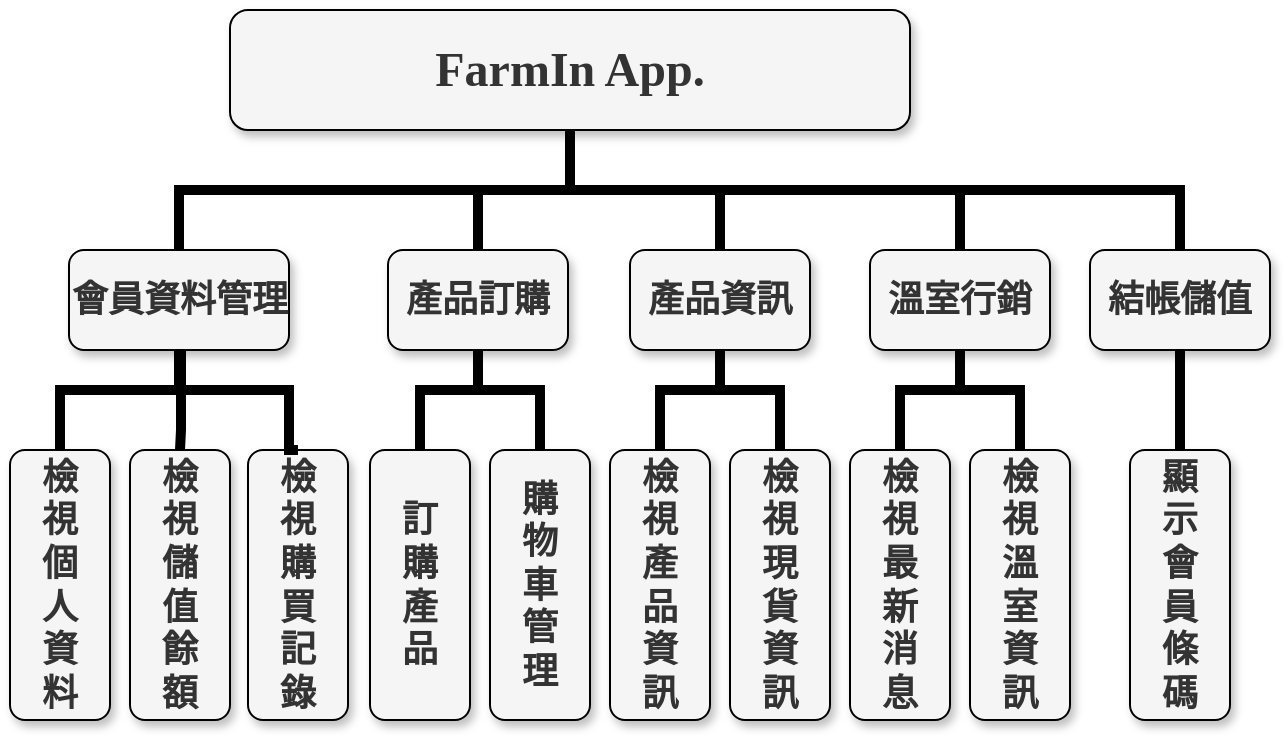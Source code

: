 <mxfile version="12.9.13" type="device"><diagram id="zmfncYiro4wqxtNZEXMW" name="第1頁"><mxGraphModel dx="1086" dy="806" grid="1" gridSize="10" guides="1" tooltips="1" connect="1" arrows="1" fold="1" page="1" pageScale="1" pageWidth="827" pageHeight="1169" math="0" shadow="0"><root><mxCell id="0"/><mxCell id="1" parent="0"/><mxCell id="0HDYXF1GStUbBi7hMj3O-1" value="訂購產品" style="whiteSpace=wrap;rounded=1;shadow=1;fontStyle=1;fontSize=18;fontFamily=Noto Sans TC;spacingTop=0;spacing=10;fillColor=#f5f5f5;strokeColor=#000000;fontColor=#333333;" parent="1" vertex="1"><mxGeometry x="290" y="230" width="50" height="135" as="geometry"/></mxCell><mxCell id="0HDYXF1GStUbBi7hMj3O-2" value="檢視現貨資訊" style="whiteSpace=wrap;rounded=1;shadow=1;fontStyle=1;fontSize=18;fontFamily=Noto Sans TC;spacing=10;fillColor=#f5f5f5;strokeColor=#000000;fontColor=#333333;" parent="1" vertex="1"><mxGeometry x="470" y="230" width="50" height="135" as="geometry"/></mxCell><mxCell id="0HDYXF1GStUbBi7hMj3O-4" value="結帳儲值" style="whiteSpace=wrap;rounded=1;shadow=1;fontStyle=1;fontSize=18;fontFamily=Noto Sans TC;fillColor=#f5f5f5;strokeColor=#000000;fontColor=#333333;" parent="1" vertex="1"><mxGeometry x="650" y="130" width="90" height="50" as="geometry"/></mxCell><mxCell id="0HDYXF1GStUbBi7hMj3O-6" value="檢視購買記錄" style="whiteSpace=wrap;rounded=1;shadow=1;fontStyle=1;fontSize=18;fontFamily=Noto Sans TC;spacing=10;fillColor=#f5f5f5;strokeColor=#000000;fontColor=#333333;" parent="1" vertex="1"><mxGeometry x="229" y="230" width="50" height="135" as="geometry"/></mxCell><mxCell id="0HDYXF1GStUbBi7hMj3O-7" value="檢視儲值餘額" style="whiteSpace=wrap;rounded=1;shadow=1;fontStyle=1;fontSize=18;fontFamily=Noto Sans TC;spacing=10;fillColor=#f5f5f5;strokeColor=#000000;fontColor=#333333;" parent="1" vertex="1"><mxGeometry x="170" y="230" width="50" height="135" as="geometry"/></mxCell><mxCell id="0HDYXF1GStUbBi7hMj3O-10" value="檢視產品資訊" style="whiteSpace=wrap;rounded=1;shadow=1;fontStyle=1;fontSize=18;fontFamily=Noto Sans TC;spacing=10;fillColor=#f5f5f5;strokeColor=#000000;fontColor=#333333;" parent="1" vertex="1"><mxGeometry x="410" y="230.0" width="50" height="135" as="geometry"/></mxCell><mxCell id="0HDYXF1GStUbBi7hMj3O-12" value="溫室行銷" style="whiteSpace=wrap;rounded=1;shadow=1;fontStyle=1;fontSize=18;fontFamily=Noto Sans TC;fillColor=#f5f5f5;strokeColor=#000000;fontColor=#333333;" parent="1" vertex="1"><mxGeometry x="540" y="130" width="90" height="50" as="geometry"/></mxCell><mxCell id="0HDYXF1GStUbBi7hMj3O-15" style="edgeStyle=orthogonalEdgeStyle;rounded=0;orthogonalLoop=1;jettySize=auto;html=1;entryX=0.5;entryY=0;entryDx=0;entryDy=0;endArrow=none;endFill=0;fillColor=#f5f5f5;strokeColor=#000000;strokeWidth=5;" parent="1" source="0HDYXF1GStUbBi7hMj3O-21" target="0HDYXF1GStUbBi7hMj3O-26" edge="1"><mxGeometry relative="1" as="geometry"><Array as="points"><mxPoint x="390" y="100"/><mxPoint x="195" y="100"/></Array></mxGeometry></mxCell><mxCell id="0HDYXF1GStUbBi7hMj3O-16" style="edgeStyle=orthogonalEdgeStyle;rounded=0;orthogonalLoop=1;jettySize=auto;html=1;entryX=0.5;entryY=0;entryDx=0;entryDy=0;endArrow=none;endFill=0;fillColor=#f5f5f5;strokeColor=#000000;strokeWidth=5;" parent="1" source="0HDYXF1GStUbBi7hMj3O-21" target="0HDYXF1GStUbBi7hMj3O-33" edge="1"><mxGeometry relative="1" as="geometry"/></mxCell><mxCell id="0HDYXF1GStUbBi7hMj3O-17" style="edgeStyle=orthogonalEdgeStyle;rounded=0;orthogonalLoop=1;jettySize=auto;html=1;entryX=0.5;entryY=0;entryDx=0;entryDy=0;endArrow=none;endFill=0;fillColor=#f5f5f5;strokeColor=#000000;strokeWidth=5;" parent="1" source="0HDYXF1GStUbBi7hMj3O-21" target="0HDYXF1GStUbBi7hMj3O-29" edge="1"><mxGeometry relative="1" as="geometry"/></mxCell><mxCell id="0HDYXF1GStUbBi7hMj3O-18" style="edgeStyle=orthogonalEdgeStyle;rounded=0;orthogonalLoop=1;jettySize=auto;html=1;entryX=0.5;entryY=0;entryDx=0;entryDy=0;endArrow=none;endFill=0;fillColor=#f5f5f5;strokeColor=#000000;strokeWidth=5;" parent="1" source="0HDYXF1GStUbBi7hMj3O-21" target="0HDYXF1GStUbBi7hMj3O-12" edge="1"><mxGeometry relative="1" as="geometry"><Array as="points"><mxPoint x="390" y="100"/><mxPoint x="585" y="100"/></Array></mxGeometry></mxCell><mxCell id="0HDYXF1GStUbBi7hMj3O-19" style="edgeStyle=orthogonalEdgeStyle;rounded=0;orthogonalLoop=1;jettySize=auto;html=1;entryX=0.5;entryY=0;entryDx=0;entryDy=0;endArrow=none;endFill=0;fillColor=#f5f5f5;strokeColor=#000000;strokeWidth=5;" parent="1" source="0HDYXF1GStUbBi7hMj3O-21" target="0HDYXF1GStUbBi7hMj3O-4" edge="1"><mxGeometry relative="1" as="geometry"><Array as="points"><mxPoint x="390" y="100"/><mxPoint x="695" y="100"/></Array></mxGeometry></mxCell><mxCell id="0HDYXF1GStUbBi7hMj3O-21" value="FarmIn App." style="whiteSpace=wrap;rounded=1;shadow=1;fontStyle=1;fontSize=24;fontFamily=Noto Sans TC;fillColor=#f5f5f5;strokeColor=#000000;fontColor=#333333;" parent="1" vertex="1"><mxGeometry x="220" y="10" width="340" height="60" as="geometry"/></mxCell><mxCell id="0HDYXF1GStUbBi7hMj3O-22" style="edgeStyle=orthogonalEdgeStyle;rounded=0;orthogonalLoop=1;jettySize=auto;html=1;entryX=0.5;entryY=0;entryDx=0;entryDy=0;endArrow=none;endFill=0;fillColor=#f5f5f5;strokeColor=#000000;strokeWidth=5;" parent="1" source="0HDYXF1GStUbBi7hMj3O-26" target="0HDYXF1GStUbBi7hMj3O-36" edge="1"><mxGeometry relative="1" as="geometry"><mxPoint x="104.5" y="230" as="targetPoint"/><Array as="points"><mxPoint x="194.5" y="200"/><mxPoint x="135.5" y="200"/></Array></mxGeometry></mxCell><mxCell id="0HDYXF1GStUbBi7hMj3O-23" style="edgeStyle=orthogonalEdgeStyle;rounded=0;orthogonalLoop=1;jettySize=auto;html=1;entryX=0.5;entryY=0;entryDx=0;entryDy=0;endArrow=none;endFill=0;fillColor=#f5f5f5;strokeColor=#000000;strokeWidth=5;" parent="1" source="0HDYXF1GStUbBi7hMj3O-26" target="0HDYXF1GStUbBi7hMj3O-7" edge="1"><mxGeometry relative="1" as="geometry"><Array as="points"><mxPoint x="195.5" y="220"/><mxPoint x="195.5" y="220"/></Array></mxGeometry></mxCell><mxCell id="0HDYXF1GStUbBi7hMj3O-24" style="edgeStyle=orthogonalEdgeStyle;rounded=0;orthogonalLoop=1;jettySize=auto;html=1;entryX=0.5;entryY=0;entryDx=0;entryDy=0;exitX=0.5;exitY=1;exitDx=0;exitDy=0;endArrow=none;endFill=0;fillColor=#f5f5f5;strokeColor=#000000;strokeWidth=5;" parent="1" source="0HDYXF1GStUbBi7hMj3O-26" target="0HDYXF1GStUbBi7hMj3O-6" edge="1"><mxGeometry relative="1" as="geometry"><mxPoint x="179.5" y="190" as="sourcePoint"/><Array as="points"><mxPoint x="194.5" y="200"/><mxPoint x="249.5" y="200"/><mxPoint x="249.5" y="230"/></Array></mxGeometry></mxCell><mxCell id="0HDYXF1GStUbBi7hMj3O-26" value="會員資料管理" style="whiteSpace=wrap;rounded=1;fillColor=#f5f5f5;strokeColor=#000000;shadow=1;fontStyle=1;fontSize=18;fontFamily=Noto Sans TC;fontColor=#333333;" parent="1" vertex="1"><mxGeometry x="139.5" y="130" width="110" height="50" as="geometry"/></mxCell><mxCell id="0HDYXF1GStUbBi7hMj3O-27" style="edgeStyle=orthogonalEdgeStyle;rounded=0;orthogonalLoop=1;jettySize=auto;html=1;entryX=0.5;entryY=0;entryDx=0;entryDy=0;endArrow=none;endFill=0;fillColor=#f5f5f5;strokeColor=#000000;strokeWidth=5;" parent="1" source="0HDYXF1GStUbBi7hMj3O-29" target="0HDYXF1GStUbBi7hMj3O-10" edge="1"><mxGeometry relative="1" as="geometry"><Array as="points"><mxPoint x="465" y="200"/><mxPoint x="435" y="200"/></Array></mxGeometry></mxCell><mxCell id="0HDYXF1GStUbBi7hMj3O-28" style="edgeStyle=orthogonalEdgeStyle;rounded=0;orthogonalLoop=1;jettySize=auto;html=1;entryX=0.5;entryY=0;entryDx=0;entryDy=0;endArrow=none;endFill=0;fillColor=#f5f5f5;strokeColor=#000000;strokeWidth=5;" parent="1" source="0HDYXF1GStUbBi7hMj3O-29" target="0HDYXF1GStUbBi7hMj3O-2" edge="1"><mxGeometry relative="1" as="geometry"><Array as="points"><mxPoint x="465" y="200"/><mxPoint x="495" y="200"/></Array></mxGeometry></mxCell><mxCell id="0HDYXF1GStUbBi7hMj3O-29" value="產品資訊" style="whiteSpace=wrap;rounded=1;fillColor=#f5f5f5;strokeColor=#000000;shadow=1;fontStyle=1;fontSize=18;fontFamily=Noto Sans TC;fontColor=#333333;" parent="1" vertex="1"><mxGeometry x="420" y="130" width="90" height="50" as="geometry"/></mxCell><mxCell id="0HDYXF1GStUbBi7hMj3O-30" style="edgeStyle=orthogonalEdgeStyle;rounded=0;orthogonalLoop=1;jettySize=auto;html=1;entryX=0.5;entryY=0;entryDx=0;entryDy=0;endArrow=none;endFill=0;fillColor=#f5f5f5;strokeColor=#000000;strokeWidth=5;" parent="1" source="0HDYXF1GStUbBi7hMj3O-33" target="0HDYXF1GStUbBi7hMj3O-1" edge="1"><mxGeometry relative="1" as="geometry"><Array as="points"><mxPoint x="344" y="200"/><mxPoint x="315" y="200"/></Array></mxGeometry></mxCell><mxCell id="HywjLeUg59zertftxadi-2" style="edgeStyle=orthogonalEdgeStyle;rounded=0;orthogonalLoop=1;jettySize=auto;html=1;entryX=0.5;entryY=0;entryDx=0;entryDy=0;endArrow=none;endFill=0;fillColor=#f5f5f5;strokeColor=#000000;strokeWidth=5;" parent="1" source="0HDYXF1GStUbBi7hMj3O-33" target="HywjLeUg59zertftxadi-1" edge="1"><mxGeometry relative="1" as="geometry"><Array as="points"><mxPoint x="344" y="200"/><mxPoint x="375" y="200"/></Array></mxGeometry></mxCell><mxCell id="0HDYXF1GStUbBi7hMj3O-33" value="產品訂購" style="whiteSpace=wrap;rounded=1;fillColor=#f5f5f5;strokeColor=#000000;shadow=1;fontStyle=1;fontSize=18;fontFamily=Noto Sans TC;fontColor=#333333;" parent="1" vertex="1"><mxGeometry x="299" y="130" width="90" height="50" as="geometry"/></mxCell><mxCell id="0HDYXF1GStUbBi7hMj3O-36" value="檢視個人資料" style="whiteSpace=wrap;rounded=1;shadow=1;fontStyle=1;fontSize=18;fontFamily=Noto Sans TC;spacing=10;fillColor=#f5f5f5;strokeColor=#000000;fontColor=#333333;" parent="1" vertex="1"><mxGeometry x="110" y="230" width="50" height="135" as="geometry"/></mxCell><mxCell id="0HDYXF1GStUbBi7hMj3O-44" value="檢視溫室資訊" style="whiteSpace=wrap;rounded=1;shadow=1;fontStyle=1;fontSize=18;fontFamily=Noto Sans TC;spacing=10;fillColor=#f5f5f5;strokeColor=#000000;fontColor=#333333;" parent="1" vertex="1"><mxGeometry x="590" y="230" width="50" height="135" as="geometry"/></mxCell><mxCell id="0HDYXF1GStUbBi7hMj3O-45" value="檢視最新消息" style="whiteSpace=wrap;rounded=1;shadow=1;fontStyle=1;fontSize=18;fontFamily=Noto Sans TC;spacing=10;fillColor=#f5f5f5;strokeColor=#000000;fontColor=#333333;" parent="1" vertex="1"><mxGeometry x="530" y="230.0" width="50" height="135" as="geometry"/></mxCell><mxCell id="0HDYXF1GStUbBi7hMj3O-46" style="edgeStyle=orthogonalEdgeStyle;rounded=0;orthogonalLoop=1;jettySize=auto;html=1;entryX=0.5;entryY=0;entryDx=0;entryDy=0;endArrow=none;endFill=0;fillColor=#f5f5f5;strokeColor=#000000;strokeWidth=5;exitX=0.5;exitY=1;exitDx=0;exitDy=0;" parent="1" source="0HDYXF1GStUbBi7hMj3O-12" target="0HDYXF1GStUbBi7hMj3O-45" edge="1"><mxGeometry relative="1" as="geometry"><Array as="points"><mxPoint x="585" y="200"/><mxPoint x="555" y="200"/></Array><mxPoint x="585" y="180" as="sourcePoint"/></mxGeometry></mxCell><mxCell id="0HDYXF1GStUbBi7hMj3O-47" style="edgeStyle=orthogonalEdgeStyle;rounded=0;orthogonalLoop=1;jettySize=auto;html=1;entryX=0.5;entryY=0;entryDx=0;entryDy=0;endArrow=none;endFill=0;fillColor=#f5f5f5;strokeColor=#000000;strokeWidth=5;exitX=0.5;exitY=1;exitDx=0;exitDy=0;" parent="1" source="0HDYXF1GStUbBi7hMj3O-12" target="0HDYXF1GStUbBi7hMj3O-44" edge="1"><mxGeometry relative="1" as="geometry"><Array as="points"><mxPoint x="585" y="200"/><mxPoint x="615" y="200"/></Array><mxPoint x="585" y="180" as="sourcePoint"/></mxGeometry></mxCell><mxCell id="0HDYXF1GStUbBi7hMj3O-50" value="顯示會員條碼" style="whiteSpace=wrap;rounded=1;shadow=1;fontStyle=1;fontSize=18;fontFamily=Noto Sans TC;spacing=10;fillColor=#f5f5f5;strokeColor=#000000;fontColor=#333333;" parent="1" vertex="1"><mxGeometry x="670" y="230.0" width="50" height="135" as="geometry"/></mxCell><mxCell id="0HDYXF1GStUbBi7hMj3O-51" style="edgeStyle=orthogonalEdgeStyle;rounded=0;orthogonalLoop=1;jettySize=auto;html=1;entryX=0.5;entryY=0;entryDx=0;entryDy=0;endArrow=none;endFill=0;fillColor=#f5f5f5;strokeColor=#000000;strokeWidth=5;exitX=0.5;exitY=1;exitDx=0;exitDy=0;" parent="1" source="0HDYXF1GStUbBi7hMj3O-4" target="0HDYXF1GStUbBi7hMj3O-50" edge="1"><mxGeometry relative="1" as="geometry"><Array as="points"><mxPoint x="695" y="190"/><mxPoint x="695" y="190"/></Array><mxPoint x="725" y="190" as="sourcePoint"/></mxGeometry></mxCell><mxCell id="HywjLeUg59zertftxadi-1" value="購物車管理" style="whiteSpace=wrap;rounded=1;shadow=1;fontStyle=1;fontSize=18;fontFamily=Noto Sans TC;spacing=10;fillColor=#f5f5f5;strokeColor=#000000;fontColor=#333333;" parent="1" vertex="1"><mxGeometry x="350" y="230.0" width="50" height="135" as="geometry"/></mxCell></root></mxGraphModel></diagram></mxfile>